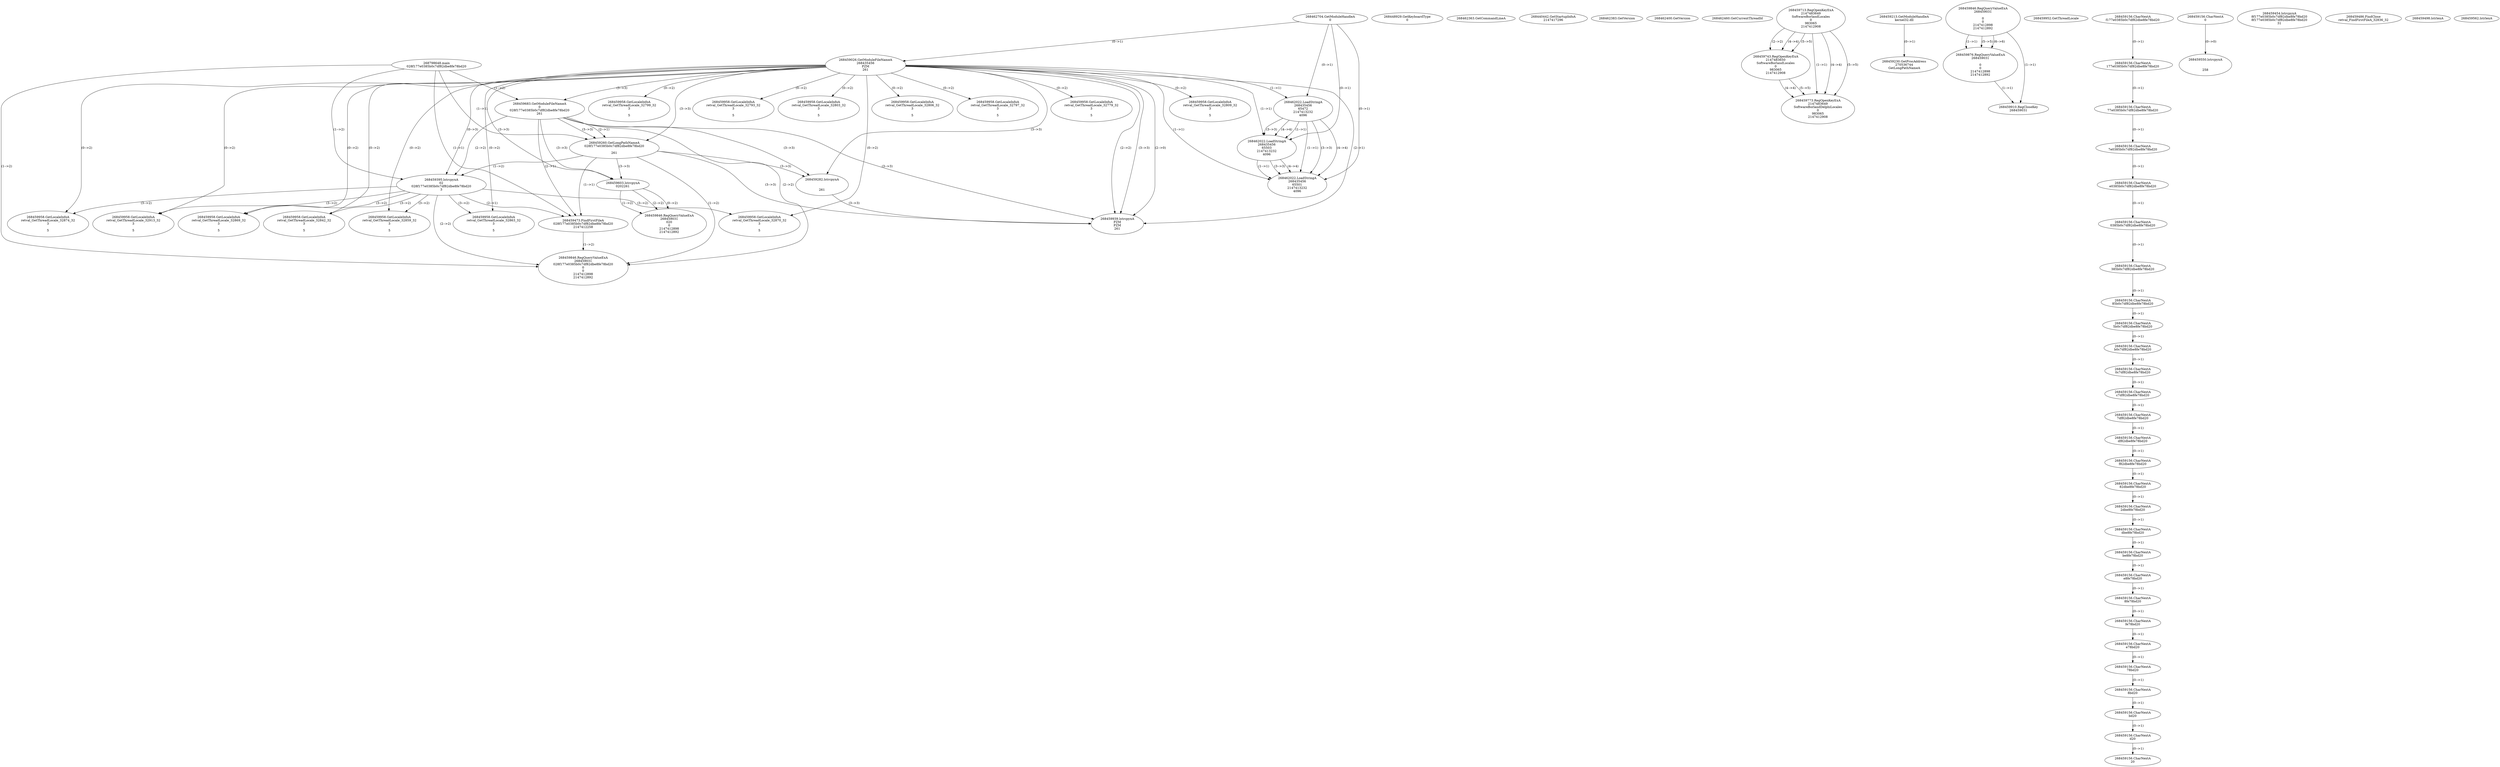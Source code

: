 // Global SCDG with merge call
digraph {
	0 [label="268798648.main
028f177e0385b0c7df82dbe8fe78bd20"]
	1 [label="268462704.GetModuleHandleA
0"]
	2 [label="268448929.GetKeyboardType
0"]
	3 [label="268462363.GetCommandLineA
"]
	4 [label="268440442.GetStartupInfoA
2147417296"]
	5 [label="268462383.GetVersion
"]
	6 [label="268462400.GetVersion
"]
	7 [label="268462460.GetCurrentThreadId
"]
	8 [label="268459026.GetModuleFileNameA
268435456
PZM
261"]
	1 -> 8 [label="(0-->1)"]
	9 [label="268459683.GetModuleFileNameA
0
028f177e0385b0c7df82dbe8fe78bd20
261"]
	0 -> 9 [label="(1-->2)"]
	8 -> 9 [label="(3-->3)"]
	10 [label="268459713.RegOpenKeyExA
2147483649
Software\Borland\Locales
0
983065
2147412908"]
	11 [label="268459213.GetModuleHandleA
kernel32.dll"]
	12 [label="268459230.GetProcAddress
270536744
GetLongPathNameA"]
	11 -> 12 [label="(0-->1)"]
	13 [label="268459260.GetLongPathNameA
028f177e0385b0c7df82dbe8fe78bd20

261"]
	0 -> 13 [label="(1-->1)"]
	9 -> 13 [label="(2-->1)"]
	8 -> 13 [label="(3-->3)"]
	9 -> 13 [label="(3-->3)"]
	14 [label="268459282.lstrcpynA


261"]
	8 -> 14 [label="(3-->3)"]
	9 -> 14 [label="(3-->3)"]
	13 -> 14 [label="(3-->3)"]
	15 [label="268459846.RegQueryValueExA
268459031

0
0
2147412898
2147412892"]
	16 [label="268459876.RegQueryValueExA
268459031

0
0
2147412898
2147412892"]
	15 -> 16 [label="(1-->1)"]
	15 -> 16 [label="(5-->5)"]
	15 -> 16 [label="(6-->6)"]
	17 [label="268459910.RegCloseKey
268459031"]
	15 -> 17 [label="(1-->1)"]
	16 -> 17 [label="(1-->1)"]
	18 [label="268459939.lstrcpynA
PZM
PZM
261"]
	8 -> 18 [label="(2-->1)"]
	8 -> 18 [label="(2-->2)"]
	8 -> 18 [label="(3-->3)"]
	9 -> 18 [label="(3-->3)"]
	13 -> 18 [label="(3-->3)"]
	14 -> 18 [label="(3-->3)"]
	8 -> 18 [label="(2-->0)"]
	19 [label="268459952.GetThreadLocale
"]
	20 [label="268459958.GetLocaleInfoA
retval_GetThreadLocale_32809_32
3

5"]
	8 -> 20 [label="(0-->2)"]
	21 [label="268462022.LoadStringA
268435456
65472
2147413232
4096"]
	1 -> 21 [label="(0-->1)"]
	8 -> 21 [label="(1-->1)"]
	22 [label="268462022.LoadStringA
268435456
65503
2147413232
4096"]
	1 -> 22 [label="(0-->1)"]
	8 -> 22 [label="(1-->1)"]
	21 -> 22 [label="(1-->1)"]
	21 -> 22 [label="(3-->3)"]
	21 -> 22 [label="(4-->4)"]
	23 [label="268459395.lstrcpynA
02
028f177e0385b0c7df82dbe8fe78bd20
3"]
	0 -> 23 [label="(1-->2)"]
	9 -> 23 [label="(2-->2)"]
	13 -> 23 [label="(1-->2)"]
	8 -> 23 [label="(0-->3)"]
	24 [label="268459156.CharNextA
f177e0385b0c7df82dbe8fe78bd20"]
	25 [label="268459156.CharNextA
177e0385b0c7df82dbe8fe78bd20"]
	24 -> 25 [label="(0-->1)"]
	26 [label="268459156.CharNextA
77e0385b0c7df82dbe8fe78bd20"]
	25 -> 26 [label="(0-->1)"]
	27 [label="268459156.CharNextA
7e0385b0c7df82dbe8fe78bd20"]
	26 -> 27 [label="(0-->1)"]
	28 [label="268459156.CharNextA
e0385b0c7df82dbe8fe78bd20"]
	27 -> 28 [label="(0-->1)"]
	29 [label="268459156.CharNextA
0385b0c7df82dbe8fe78bd20"]
	28 -> 29 [label="(0-->1)"]
	30 [label="268459156.CharNextA
385b0c7df82dbe8fe78bd20"]
	29 -> 30 [label="(0-->1)"]
	31 [label="268459156.CharNextA
85b0c7df82dbe8fe78bd20"]
	30 -> 31 [label="(0-->1)"]
	32 [label="268459156.CharNextA
5b0c7df82dbe8fe78bd20"]
	31 -> 32 [label="(0-->1)"]
	33 [label="268459156.CharNextA
b0c7df82dbe8fe78bd20"]
	32 -> 33 [label="(0-->1)"]
	34 [label="268459156.CharNextA
0c7df82dbe8fe78bd20"]
	33 -> 34 [label="(0-->1)"]
	35 [label="268459156.CharNextA
c7df82dbe8fe78bd20"]
	34 -> 35 [label="(0-->1)"]
	36 [label="268459156.CharNextA
7df82dbe8fe78bd20"]
	35 -> 36 [label="(0-->1)"]
	37 [label="268459156.CharNextA
df82dbe8fe78bd20"]
	36 -> 37 [label="(0-->1)"]
	38 [label="268459156.CharNextA
f82dbe8fe78bd20"]
	37 -> 38 [label="(0-->1)"]
	39 [label="268459156.CharNextA
82dbe8fe78bd20"]
	38 -> 39 [label="(0-->1)"]
	40 [label="268459156.CharNextA
2dbe8fe78bd20"]
	39 -> 40 [label="(0-->1)"]
	41 [label="268459156.CharNextA
dbe8fe78bd20"]
	40 -> 41 [label="(0-->1)"]
	42 [label="268459156.CharNextA
be8fe78bd20"]
	41 -> 42 [label="(0-->1)"]
	43 [label="268459156.CharNextA
e8fe78bd20"]
	42 -> 43 [label="(0-->1)"]
	44 [label="268459156.CharNextA
8fe78bd20"]
	43 -> 44 [label="(0-->1)"]
	45 [label="268459156.CharNextA
fe78bd20"]
	44 -> 45 [label="(0-->1)"]
	46 [label="268459156.CharNextA
e78bd20"]
	45 -> 46 [label="(0-->1)"]
	47 [label="268459156.CharNextA
78bd20"]
	46 -> 47 [label="(0-->1)"]
	48 [label="268459156.CharNextA
8bd20"]
	47 -> 48 [label="(0-->1)"]
	49 [label="268459156.CharNextA
bd20"]
	48 -> 49 [label="(0-->1)"]
	50 [label="268459156.CharNextA
d20"]
	49 -> 50 [label="(0-->1)"]
	51 [label="268459156.CharNextA
20"]
	50 -> 51 [label="(0-->1)"]
	52 [label="268459156.CharNextA
0"]
	53 [label="268459454.lstrcpynA
8f177e0385b0c7df82dbe8fe78bd20
8f177e0385b0c7df82dbe8fe78bd20
31"]
	54 [label="268459473.FindFirstFileA
028f177e0385b0c7df82dbe8fe78bd20
2147412258"]
	0 -> 54 [label="(1-->1)"]
	9 -> 54 [label="(2-->1)"]
	13 -> 54 [label="(1-->1)"]
	23 -> 54 [label="(2-->1)"]
	55 [label="268459486.FindClose
retval_FindFirstFileA_32836_32"]
	56 [label="268459498.lstrlenA
"]
	57 [label="268459550.lstrcpynA


258"]
	52 -> 57 [label="(0-->0)"]
	58 [label="268459562.lstrlenA
"]
	59 [label="268459603.lstrcpynA
02\
02\
261"]
	8 -> 59 [label="(3-->3)"]
	9 -> 59 [label="(3-->3)"]
	13 -> 59 [label="(3-->3)"]
	60 [label="268459846.RegQueryValueExA
268459031
02\
0
0
2147412898
2147412892"]
	59 -> 60 [label="(1-->2)"]
	59 -> 60 [label="(2-->2)"]
	59 -> 60 [label="(0-->2)"]
	61 [label="268459958.GetLocaleInfoA
retval_GetThreadLocale_32869_32
3

5"]
	8 -> 61 [label="(0-->2)"]
	23 -> 61 [label="(3-->2)"]
	62 [label="268459846.RegQueryValueExA
268459031
028f177e0385b0c7df82dbe8fe78bd20
0
0
2147412898
2147412892"]
	0 -> 62 [label="(1-->2)"]
	9 -> 62 [label="(2-->2)"]
	13 -> 62 [label="(1-->2)"]
	23 -> 62 [label="(2-->2)"]
	54 -> 62 [label="(1-->2)"]
	63 [label="268459958.GetLocaleInfoA
retval_GetThreadLocale_32874_32
3

5"]
	8 -> 63 [label="(0-->2)"]
	23 -> 63 [label="(3-->2)"]
	64 [label="268459743.RegOpenKeyExA
2147483650
Software\Borland\Locales
0
983065
2147412908"]
	10 -> 64 [label="(2-->2)"]
	10 -> 64 [label="(4-->4)"]
	10 -> 64 [label="(5-->5)"]
	65 [label="268459958.GetLocaleInfoA
retval_GetThreadLocale_32913_32
3

5"]
	8 -> 65 [label="(0-->2)"]
	23 -> 65 [label="(3-->2)"]
	66 [label="268459773.RegOpenKeyExA
2147483649
Software\Borland\Delphi\Locales
0
983065
2147412908"]
	10 -> 66 [label="(1-->1)"]
	10 -> 66 [label="(4-->4)"]
	64 -> 66 [label="(4-->4)"]
	10 -> 66 [label="(5-->5)"]
	64 -> 66 [label="(5-->5)"]
	67 [label="268459958.GetLocaleInfoA
retval_GetThreadLocale_32799_32
3

5"]
	8 -> 67 [label="(0-->2)"]
	68 [label="268462022.LoadStringA
268435456
65501
2147413232
4096"]
	1 -> 68 [label="(0-->1)"]
	8 -> 68 [label="(1-->1)"]
	21 -> 68 [label="(1-->1)"]
	22 -> 68 [label="(1-->1)"]
	21 -> 68 [label="(3-->3)"]
	22 -> 68 [label="(3-->3)"]
	21 -> 68 [label="(4-->4)"]
	22 -> 68 [label="(4-->4)"]
	69 [label="268459958.GetLocaleInfoA
retval_GetThreadLocale_32793_32
3

5"]
	8 -> 69 [label="(0-->2)"]
	70 [label="268459958.GetLocaleInfoA
retval_GetThreadLocale_32803_32
3

5"]
	8 -> 70 [label="(0-->2)"]
	71 [label="268459958.GetLocaleInfoA
retval_GetThreadLocale_32842_32
3

5"]
	8 -> 71 [label="(0-->2)"]
	23 -> 71 [label="(3-->2)"]
	72 [label="268459958.GetLocaleInfoA
retval_GetThreadLocale_32806_32
3

5"]
	8 -> 72 [label="(0-->2)"]
	73 [label="268459958.GetLocaleInfoA
retval_GetThreadLocale_32859_32
3

5"]
	8 -> 73 [label="(0-->2)"]
	23 -> 73 [label="(3-->2)"]
	74 [label="268459958.GetLocaleInfoA
retval_GetThreadLocale_32797_32
3

5"]
	8 -> 74 [label="(0-->2)"]
	75 [label="268459958.GetLocaleInfoA
retval_GetThreadLocale_32863_32
3

5"]
	8 -> 75 [label="(0-->2)"]
	23 -> 75 [label="(3-->2)"]
	76 [label="268459958.GetLocaleInfoA
retval_GetThreadLocale_32779_32
3

5"]
	8 -> 76 [label="(0-->2)"]
	77 [label="268459958.GetLocaleInfoA
retval_GetThreadLocale_32870_32
3

5"]
	8 -> 77 [label="(0-->2)"]
	23 -> 77 [label="(3-->2)"]
}
